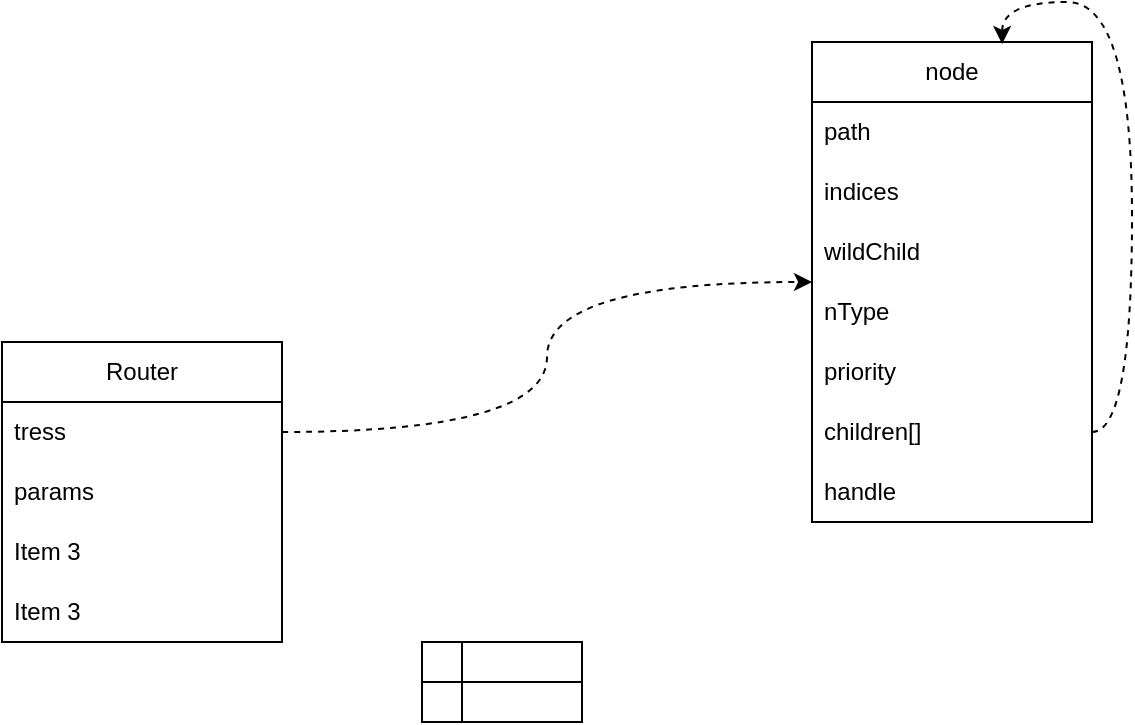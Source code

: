 <mxfile version="20.8.5" type="github"><diagram id="O8PnvlwvMK0hr6hzTpgj" name="第 1 页"><mxGraphModel dx="1419" dy="892" grid="1" gridSize="15" guides="1" tooltips="1" connect="1" arrows="1" fold="1" page="1" pageScale="1" pageWidth="827" pageHeight="1169" math="0" shadow="0"><root><mxCell id="0"/><mxCell id="1" parent="0"/><mxCell id="PQccjCaLX9VcDNzo3v69-5" value="node" style="swimlane;fontStyle=0;childLayout=stackLayout;horizontal=1;startSize=30;horizontalStack=0;resizeParent=1;resizeParentMax=0;resizeLast=0;collapsible=1;marginBottom=0;whiteSpace=wrap;html=1;fillColor=default;" vertex="1" parent="1"><mxGeometry x="510" y="210" width="140" height="240" as="geometry"/></mxCell><mxCell id="PQccjCaLX9VcDNzo3v69-6" value="path&lt;br&gt;" style="text;strokeColor=none;fillColor=none;align=left;verticalAlign=middle;spacingLeft=4;spacingRight=4;overflow=hidden;points=[[0,0.5],[1,0.5]];portConstraint=eastwest;rotatable=0;whiteSpace=wrap;html=1;" vertex="1" parent="PQccjCaLX9VcDNzo3v69-5"><mxGeometry y="30" width="140" height="30" as="geometry"/></mxCell><mxCell id="PQccjCaLX9VcDNzo3v69-7" value="indices" style="text;strokeColor=none;fillColor=none;align=left;verticalAlign=middle;spacingLeft=4;spacingRight=4;overflow=hidden;points=[[0,0.5],[1,0.5]];portConstraint=eastwest;rotatable=0;whiteSpace=wrap;html=1;" vertex="1" parent="PQccjCaLX9VcDNzo3v69-5"><mxGeometry y="60" width="140" height="30" as="geometry"/></mxCell><mxCell id="PQccjCaLX9VcDNzo3v69-8" value="wildChild" style="text;strokeColor=none;fillColor=none;align=left;verticalAlign=middle;spacingLeft=4;spacingRight=4;overflow=hidden;points=[[0,0.5],[1,0.5]];portConstraint=eastwest;rotatable=0;whiteSpace=wrap;html=1;" vertex="1" parent="PQccjCaLX9VcDNzo3v69-5"><mxGeometry y="90" width="140" height="30" as="geometry"/></mxCell><mxCell id="PQccjCaLX9VcDNzo3v69-31" value="nType" style="text;strokeColor=none;fillColor=none;align=left;verticalAlign=middle;spacingLeft=4;spacingRight=4;overflow=hidden;points=[[0,0.5],[1,0.5]];portConstraint=eastwest;rotatable=0;whiteSpace=wrap;html=1;" vertex="1" parent="PQccjCaLX9VcDNzo3v69-5"><mxGeometry y="120" width="140" height="30" as="geometry"/></mxCell><mxCell id="PQccjCaLX9VcDNzo3v69-32" value="priority" style="text;strokeColor=none;fillColor=none;align=left;verticalAlign=middle;spacingLeft=4;spacingRight=4;overflow=hidden;points=[[0,0.5],[1,0.5]];portConstraint=eastwest;rotatable=0;whiteSpace=wrap;html=1;" vertex="1" parent="PQccjCaLX9VcDNzo3v69-5"><mxGeometry y="150" width="140" height="30" as="geometry"/></mxCell><mxCell id="PQccjCaLX9VcDNzo3v69-40" style="edgeStyle=orthogonalEdgeStyle;curved=1;orthogonalLoop=1;jettySize=auto;html=1;exitX=1;exitY=0.5;exitDx=0;exitDy=0;entryX=0.679;entryY=0.004;entryDx=0;entryDy=0;entryPerimeter=0;dashed=1;strokeColor=default;" edge="1" parent="PQccjCaLX9VcDNzo3v69-5" source="PQccjCaLX9VcDNzo3v69-33" target="PQccjCaLX9VcDNzo3v69-5"><mxGeometry relative="1" as="geometry"/></mxCell><mxCell id="PQccjCaLX9VcDNzo3v69-33" value="children[]" style="text;strokeColor=none;fillColor=none;align=left;verticalAlign=middle;spacingLeft=4;spacingRight=4;overflow=hidden;points=[[0,0.5],[1,0.5]];portConstraint=eastwest;rotatable=0;whiteSpace=wrap;html=1;" vertex="1" parent="PQccjCaLX9VcDNzo3v69-5"><mxGeometry y="180" width="140" height="30" as="geometry"/></mxCell><mxCell id="PQccjCaLX9VcDNzo3v69-35" value="handle" style="text;strokeColor=none;fillColor=none;align=left;verticalAlign=middle;spacingLeft=4;spacingRight=4;overflow=hidden;points=[[0,0.5],[1,0.5]];portConstraint=eastwest;rotatable=0;whiteSpace=wrap;html=1;" vertex="1" parent="PQccjCaLX9VcDNzo3v69-5"><mxGeometry y="210" width="140" height="30" as="geometry"/></mxCell><mxCell id="PQccjCaLX9VcDNzo3v69-1" value="Router" style="swimlane;fontStyle=0;childLayout=stackLayout;horizontal=1;startSize=30;horizontalStack=0;resizeParent=1;resizeParentMax=0;resizeLast=0;collapsible=1;marginBottom=0;whiteSpace=wrap;html=1;" vertex="1" parent="1"><mxGeometry x="105" y="360" width="140" height="150" as="geometry"/></mxCell><mxCell id="PQccjCaLX9VcDNzo3v69-2" value="tress" style="text;strokeColor=none;fillColor=none;align=left;verticalAlign=middle;spacingLeft=4;spacingRight=4;overflow=hidden;points=[[0,0.5],[1,0.5]];portConstraint=eastwest;rotatable=0;whiteSpace=wrap;html=1;" vertex="1" parent="PQccjCaLX9VcDNzo3v69-1"><mxGeometry y="30" width="140" height="30" as="geometry"/></mxCell><mxCell id="PQccjCaLX9VcDNzo3v69-3" value="params" style="text;strokeColor=none;fillColor=none;align=left;verticalAlign=middle;spacingLeft=4;spacingRight=4;overflow=hidden;points=[[0,0.5],[1,0.5]];portConstraint=eastwest;rotatable=0;whiteSpace=wrap;html=1;" vertex="1" parent="PQccjCaLX9VcDNzo3v69-1"><mxGeometry y="60" width="140" height="30" as="geometry"/></mxCell><mxCell id="PQccjCaLX9VcDNzo3v69-4" value="Item 3" style="text;strokeColor=none;fillColor=none;align=left;verticalAlign=middle;spacingLeft=4;spacingRight=4;overflow=hidden;points=[[0,0.5],[1,0.5]];portConstraint=eastwest;rotatable=0;whiteSpace=wrap;html=1;" vertex="1" parent="PQccjCaLX9VcDNzo3v69-1"><mxGeometry y="90" width="140" height="30" as="geometry"/></mxCell><mxCell id="PQccjCaLX9VcDNzo3v69-30" value="Item 3" style="text;strokeColor=none;fillColor=none;align=left;verticalAlign=middle;spacingLeft=4;spacingRight=4;overflow=hidden;points=[[0,0.5],[1,0.5]];portConstraint=eastwest;rotatable=0;whiteSpace=wrap;html=1;" vertex="1" parent="PQccjCaLX9VcDNzo3v69-1"><mxGeometry y="120" width="140" height="30" as="geometry"/></mxCell><mxCell id="PQccjCaLX9VcDNzo3v69-39" style="edgeStyle=orthogonalEdgeStyle;curved=1;orthogonalLoop=1;jettySize=auto;html=1;exitX=1;exitY=0.5;exitDx=0;exitDy=0;dashed=1;strokeColor=default;" edge="1" parent="1" source="PQccjCaLX9VcDNzo3v69-2" target="PQccjCaLX9VcDNzo3v69-5"><mxGeometry relative="1" as="geometry"/></mxCell><mxCell id="PQccjCaLX9VcDNzo3v69-42" value="" style="shape=internalStorage;whiteSpace=wrap;html=1;backgroundOutline=1;fillColor=default;" vertex="1" parent="1"><mxGeometry x="315" y="510" width="80" height="40" as="geometry"/></mxCell></root></mxGraphModel></diagram></mxfile>
